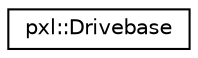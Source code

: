 digraph "Graphical Class Hierarchy"
{
 // LATEX_PDF_SIZE
  edge [fontname="Helvetica",fontsize="10",labelfontname="Helvetica",labelfontsize="10"];
  node [fontname="Helvetica",fontsize="10",shape=record];
  rankdir="LR";
  Node0 [label="pxl::Drivebase",height=0.2,width=0.4,color="black", fillcolor="white", style="filled",URL="$classpxl_1_1Drivebase.html",tooltip="The Drivebase class represents the base of a robot's drivetrain."];
}
